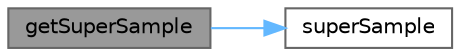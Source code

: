 digraph "getSuperSample"
{
 // INTERACTIVE_SVG=YES
 // LATEX_PDF_SIZE
  bgcolor="transparent";
  edge [fontname=Helvetica,fontsize=10,labelfontname=Helvetica,labelfontsize=10];
  node [fontname=Helvetica,fontsize=10,shape=box,height=0.2,width=0.4];
  rankdir="LR";
  Node1 [id="Node000001",label="getSuperSample",height=0.2,width=0.4,color="gray40", fillcolor="grey60", style="filled", fontcolor="black",tooltip=" "];
  Node1 -> Node2 [id="edge1_Node000001_Node000002",color="steelblue1",style="solid",tooltip=" "];
  Node2 [id="Node000002",label="superSample",height=0.2,width=0.4,color="grey40", fillcolor="white", style="filled",URL="$d8/d78/examples_2_wave_2wave_8h_aa9be298a86379d387b10e37b53bc3e3d.html#aa9be298a86379d387b10e37b53bc3e3d",tooltip=" "];
}
